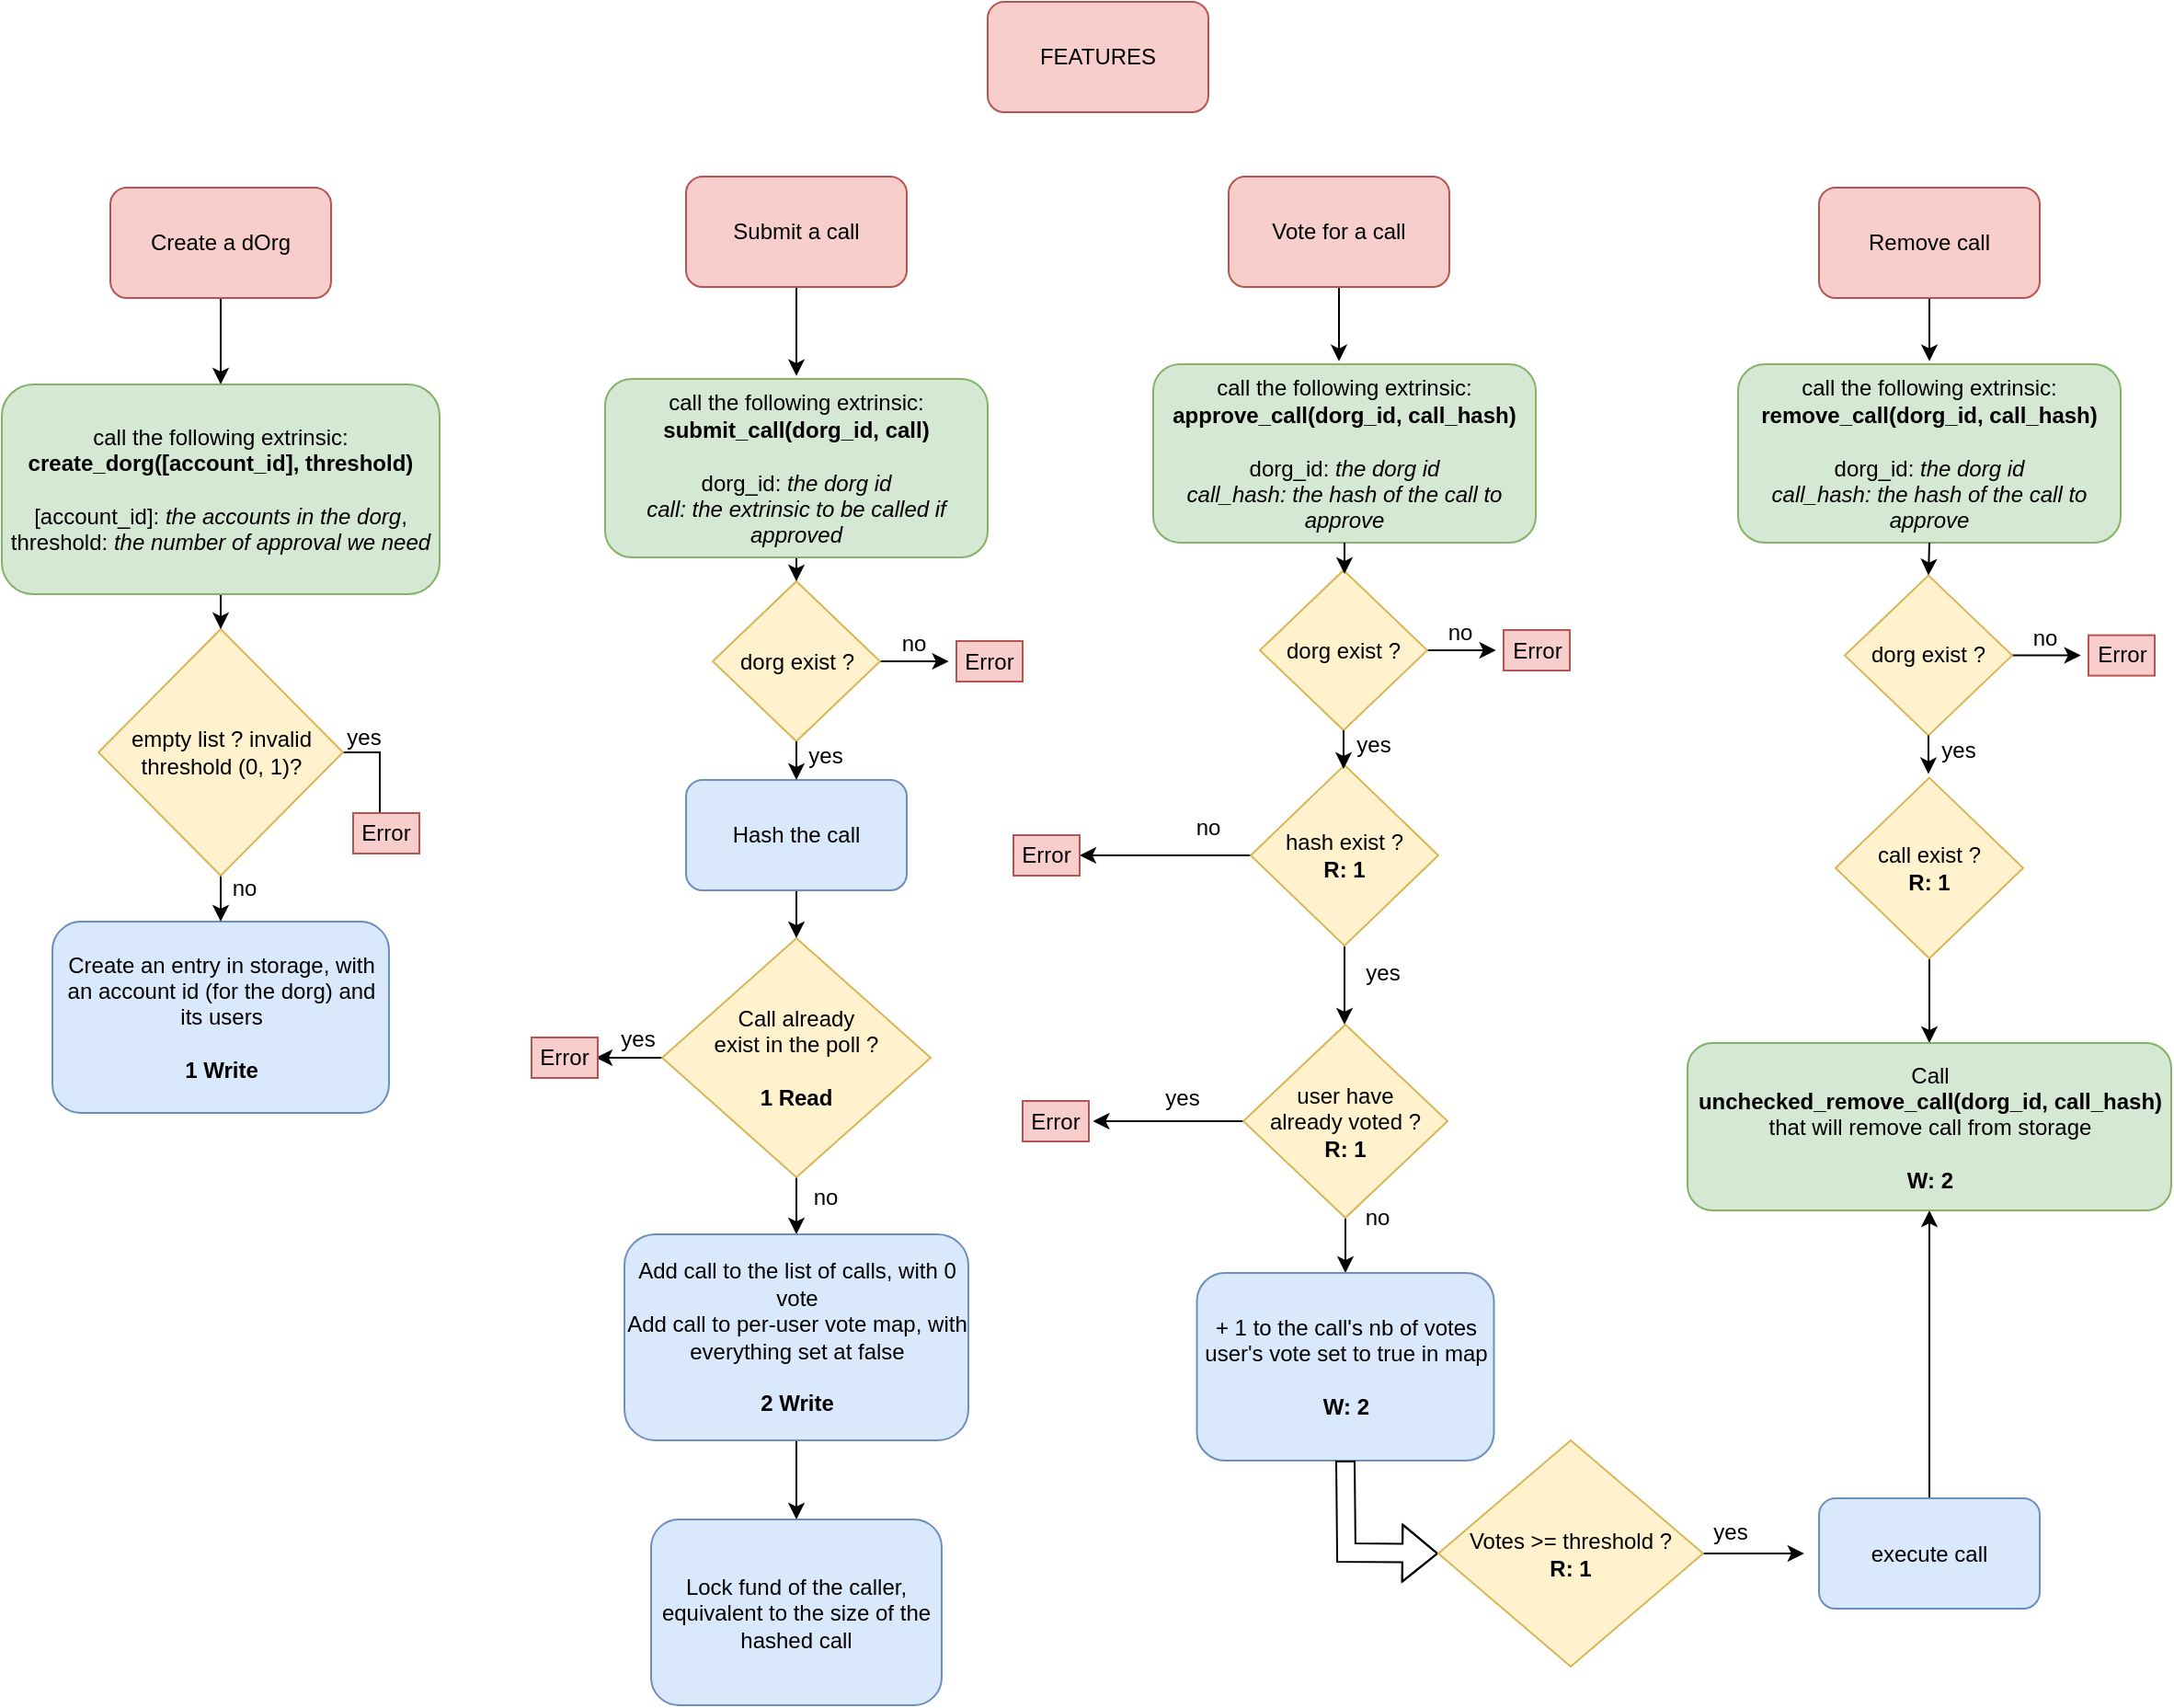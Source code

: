 <mxfile version="18.0.2" type="github">
  <diagram id="7CCgDmgDRAk3FX0dmjGh" name="Page-1">
    <mxGraphModel dx="2205" dy="931" grid="0" gridSize="10" guides="1" tooltips="1" connect="1" arrows="1" fold="1" page="0" pageScale="1" pageWidth="4000" pageHeight="4000" math="0" shadow="0">
      <root>
        <mxCell id="0" />
        <mxCell id="1" parent="0" />
        <mxCell id="Rgg8qXYijjIjAc1FM_RE-1" value="FEATURES" style="rounded=1;whiteSpace=wrap;html=1;fillColor=#f8cecc;strokeColor=#b85450;" parent="1" vertex="1">
          <mxGeometry x="572" y="13" width="120" height="60" as="geometry" />
        </mxCell>
        <mxCell id="e0RKrM8yckFqXr-OMky5-4" style="edgeStyle=orthogonalEdgeStyle;rounded=0;orthogonalLoop=1;jettySize=auto;html=1;entryX=0.5;entryY=0;entryDx=0;entryDy=0;fontSize=12;" edge="1" parent="1" source="Rgg8qXYijjIjAc1FM_RE-2" target="e0RKrM8yckFqXr-OMky5-2">
          <mxGeometry relative="1" as="geometry" />
        </mxCell>
        <mxCell id="Rgg8qXYijjIjAc1FM_RE-2" value="Create a dOrg" style="rounded=1;whiteSpace=wrap;html=1;fillColor=#f8cecc;strokeColor=#b85450;" parent="1" vertex="1">
          <mxGeometry x="95" y="114" width="120" height="60" as="geometry" />
        </mxCell>
        <mxCell id="e0RKrM8yckFqXr-OMky5-19" style="edgeStyle=orthogonalEdgeStyle;rounded=0;orthogonalLoop=1;jettySize=auto;html=1;fontSize=12;" edge="1" parent="1" source="Rgg8qXYijjIjAc1FM_RE-3">
          <mxGeometry relative="1" as="geometry">
            <mxPoint x="468" y="216.4" as="targetPoint" />
          </mxGeometry>
        </mxCell>
        <mxCell id="Rgg8qXYijjIjAc1FM_RE-3" value="Submit a call" style="rounded=1;whiteSpace=wrap;html=1;fillColor=#f8cecc;strokeColor=#b85450;" parent="1" vertex="1">
          <mxGeometry x="408" y="108" width="120" height="60" as="geometry" />
        </mxCell>
        <mxCell id="e0RKrM8yckFqXr-OMky5-28" style="edgeStyle=orthogonalEdgeStyle;rounded=0;orthogonalLoop=1;jettySize=auto;html=1;fontSize=12;" edge="1" parent="1" source="Rgg8qXYijjIjAc1FM_RE-4">
          <mxGeometry relative="1" as="geometry">
            <mxPoint x="763" y="208.4" as="targetPoint" />
          </mxGeometry>
        </mxCell>
        <mxCell id="Rgg8qXYijjIjAc1FM_RE-4" value="Vote for a call" style="rounded=1;whiteSpace=wrap;html=1;fillColor=#f8cecc;strokeColor=#b85450;" parent="1" vertex="1">
          <mxGeometry x="703" y="108" width="120" height="60" as="geometry" />
        </mxCell>
        <mxCell id="e0RKrM8yckFqXr-OMky5-60" style="edgeStyle=orthogonalEdgeStyle;rounded=0;orthogonalLoop=1;jettySize=auto;html=1;fontSize=12;" edge="1" parent="1" source="Rgg8qXYijjIjAc1FM_RE-5">
          <mxGeometry relative="1" as="geometry">
            <mxPoint x="1084" y="208.364" as="targetPoint" />
          </mxGeometry>
        </mxCell>
        <mxCell id="Rgg8qXYijjIjAc1FM_RE-5" value="Remove call" style="rounded=1;whiteSpace=wrap;html=1;fillColor=#f8cecc;strokeColor=#b85450;" parent="1" vertex="1">
          <mxGeometry x="1024" y="114" width="120" height="60" as="geometry" />
        </mxCell>
        <mxCell id="e0RKrM8yckFqXr-OMky5-7" style="edgeStyle=orthogonalEdgeStyle;rounded=0;orthogonalLoop=1;jettySize=auto;html=1;fontSize=12;" edge="1" parent="1" source="e0RKrM8yckFqXr-OMky5-2" target="e0RKrM8yckFqXr-OMky5-6">
          <mxGeometry relative="1" as="geometry" />
        </mxCell>
        <mxCell id="e0RKrM8yckFqXr-OMky5-2" value="&lt;div&gt;call the following extrinsic:&lt;br&gt;&lt;b&gt;&lt;/b&gt;&lt;/div&gt;&lt;div&gt;&lt;b&gt;create_dorg([account_id], threshold)&lt;/b&gt;&lt;/div&gt;&lt;div&gt;&lt;br&gt;&lt;/div&gt;&lt;div&gt;[account_id]: &lt;font style=&quot;font-size: 12px;&quot;&gt;&lt;i&gt;the accounts in the dorg&lt;/i&gt;&lt;/font&gt;,&lt;/div&gt;&lt;div&gt;threshold: &lt;font style=&quot;font-size: 9px;&quot;&gt;&lt;i&gt;&lt;font style=&quot;font-size: 12px;&quot;&gt;the number of approval we need &lt;/font&gt;&lt;br&gt;&lt;/i&gt;&lt;/font&gt;&lt;/div&gt;" style="rounded=1;whiteSpace=wrap;html=1;fillColor=#d5e8d4;strokeColor=#82b366;" vertex="1" parent="1">
          <mxGeometry x="36" y="221" width="238" height="114" as="geometry" />
        </mxCell>
        <mxCell id="e0RKrM8yckFqXr-OMky5-5" value="&lt;div&gt;Create an entry in storage, with an account id (for the dorg) and its users&lt;/div&gt;&lt;div&gt;&lt;br&gt;&lt;/div&gt;&lt;b&gt;1 Write&lt;/b&gt;" style="rounded=1;whiteSpace=wrap;html=1;fontSize=12;fillColor=#dae8fc;strokeColor=#6c8ebf;" vertex="1" parent="1">
          <mxGeometry x="63.5" y="513" width="183" height="104" as="geometry" />
        </mxCell>
        <mxCell id="e0RKrM8yckFqXr-OMky5-8" style="edgeStyle=orthogonalEdgeStyle;rounded=0;orthogonalLoop=1;jettySize=auto;html=1;entryX=0.5;entryY=0;entryDx=0;entryDy=0;fontSize=12;" edge="1" parent="1" source="e0RKrM8yckFqXr-OMky5-6" target="e0RKrM8yckFqXr-OMky5-5">
          <mxGeometry relative="1" as="geometry" />
        </mxCell>
        <mxCell id="e0RKrM8yckFqXr-OMky5-9" style="edgeStyle=orthogonalEdgeStyle;rounded=0;orthogonalLoop=1;jettySize=auto;html=1;fontSize=12;" edge="1" parent="1" source="e0RKrM8yckFqXr-OMky5-6" target="e0RKrM8yckFqXr-OMky5-10">
          <mxGeometry relative="1" as="geometry">
            <mxPoint x="245.207" y="421.0" as="targetPoint" />
          </mxGeometry>
        </mxCell>
        <mxCell id="e0RKrM8yckFqXr-OMky5-6" value="&lt;div&gt;empty list ? invalid threshold (0, 1)?&lt;br&gt;&lt;/div&gt;" style="rhombus;whiteSpace=wrap;html=1;fontSize=12;fillColor=#fff2cc;strokeColor=#d6b656;" vertex="1" parent="1">
          <mxGeometry x="88.5" y="354" width="133" height="134" as="geometry" />
        </mxCell>
        <mxCell id="e0RKrM8yckFqXr-OMky5-10" value="Error" style="rounded=0;whiteSpace=wrap;html=1;fontSize=12;fillColor=#f8cecc;strokeColor=#b85450;" vertex="1" parent="1">
          <mxGeometry x="227" y="454" width="36" height="22" as="geometry" />
        </mxCell>
        <mxCell id="e0RKrM8yckFqXr-OMky5-11" value="no" style="text;html=1;strokeColor=none;fillColor=none;align=center;verticalAlign=middle;whiteSpace=wrap;rounded=0;fontSize=12;" vertex="1" parent="1">
          <mxGeometry x="138" y="480" width="60" height="30" as="geometry" />
        </mxCell>
        <mxCell id="e0RKrM8yckFqXr-OMky5-12" value="yes" style="text;html=1;strokeColor=none;fillColor=none;align=center;verticalAlign=middle;whiteSpace=wrap;rounded=0;fontSize=12;" vertex="1" parent="1">
          <mxGeometry x="203" y="398" width="60" height="30" as="geometry" />
        </mxCell>
        <mxCell id="e0RKrM8yckFqXr-OMky5-65" style="edgeStyle=orthogonalEdgeStyle;rounded=0;orthogonalLoop=1;jettySize=auto;html=1;entryX=0.5;entryY=0;entryDx=0;entryDy=0;fontSize=12;" edge="1" parent="1" source="e0RKrM8yckFqXr-OMky5-13" target="e0RKrM8yckFqXr-OMky5-61">
          <mxGeometry relative="1" as="geometry" />
        </mxCell>
        <mxCell id="e0RKrM8yckFqXr-OMky5-13" value="&lt;div&gt;call the following extrinsic:&lt;/div&gt;&lt;div&gt;&lt;b&gt;submit_call(dorg_id, call)&lt;/b&gt;&lt;br&gt;&lt;/div&gt;&lt;div&gt;&lt;br&gt;&lt;/div&gt;&lt;div&gt;dorg_id: &lt;i&gt;the dorg id&lt;/i&gt;&lt;/div&gt;&lt;div&gt;&lt;i&gt;call: the extrinsic to be called if approved&lt;/i&gt;&lt;br&gt;&lt;/div&gt;" style="rounded=1;whiteSpace=wrap;html=1;fontSize=12;fillColor=#d5e8d4;strokeColor=#82b366;" vertex="1" parent="1">
          <mxGeometry x="364" y="218" width="208" height="97" as="geometry" />
        </mxCell>
        <mxCell id="e0RKrM8yckFqXr-OMky5-21" style="edgeStyle=orthogonalEdgeStyle;rounded=0;orthogonalLoop=1;jettySize=auto;html=1;fontSize=12;" edge="1" parent="1" source="e0RKrM8yckFqXr-OMky5-17" target="e0RKrM8yckFqXr-OMky5-18">
          <mxGeometry relative="1" as="geometry" />
        </mxCell>
        <mxCell id="e0RKrM8yckFqXr-OMky5-17" value="Hash the call" style="rounded=1;whiteSpace=wrap;html=1;fontSize=12;fillColor=#dae8fc;strokeColor=#6c8ebf;" vertex="1" parent="1">
          <mxGeometry x="408" y="436" width="120" height="60" as="geometry" />
        </mxCell>
        <mxCell id="e0RKrM8yckFqXr-OMky5-22" style="edgeStyle=orthogonalEdgeStyle;rounded=0;orthogonalLoop=1;jettySize=auto;html=1;fontSize=12;" edge="1" parent="1" source="e0RKrM8yckFqXr-OMky5-18" target="e0RKrM8yckFqXr-OMky5-23">
          <mxGeometry relative="1" as="geometry">
            <mxPoint x="468" y="692" as="targetPoint" />
          </mxGeometry>
        </mxCell>
        <mxCell id="e0RKrM8yckFqXr-OMky5-25" style="edgeStyle=orthogonalEdgeStyle;rounded=0;orthogonalLoop=1;jettySize=auto;html=1;entryX=1;entryY=0.5;entryDx=0;entryDy=0;fontSize=12;" edge="1" parent="1" source="e0RKrM8yckFqXr-OMky5-18">
          <mxGeometry relative="1" as="geometry">
            <mxPoint x="359" y="587" as="targetPoint" />
          </mxGeometry>
        </mxCell>
        <mxCell id="e0RKrM8yckFqXr-OMky5-18" value="&lt;div&gt;Call already&lt;/div&gt;&lt;div&gt;exist in the poll ?&lt;/div&gt;&lt;div&gt;&lt;br&gt;&lt;/div&gt;&lt;div&gt;&lt;b&gt;1 Read&lt;/b&gt;&lt;br&gt;&lt;/div&gt;" style="rhombus;whiteSpace=wrap;html=1;fontSize=12;fillColor=#fff2cc;strokeColor=#d6b656;" vertex="1" parent="1">
          <mxGeometry x="395" y="522" width="146" height="130" as="geometry" />
        </mxCell>
        <mxCell id="e0RKrM8yckFqXr-OMky5-29" style="edgeStyle=orthogonalEdgeStyle;rounded=0;orthogonalLoop=1;jettySize=auto;html=1;fontSize=12;" edge="1" parent="1" source="e0RKrM8yckFqXr-OMky5-23" target="e0RKrM8yckFqXr-OMky5-30">
          <mxGeometry relative="1" as="geometry">
            <mxPoint x="468" y="788.8" as="targetPoint" />
          </mxGeometry>
        </mxCell>
        <mxCell id="e0RKrM8yckFqXr-OMky5-23" value="&lt;div&gt;Add call to the list of calls, with 0 vote&lt;/div&gt;&lt;div&gt;Add call to per-user vote map, with everything set at false &lt;br&gt;&lt;/div&gt;&lt;div&gt;&lt;br&gt;&lt;/div&gt;&lt;div&gt;&lt;b&gt;2 Write&lt;/b&gt;&lt;br&gt;&lt;/div&gt;" style="rounded=1;whiteSpace=wrap;html=1;fontSize=12;fillColor=#dae8fc;strokeColor=#6c8ebf;" vertex="1" parent="1">
          <mxGeometry x="374.5" y="683" width="187" height="112" as="geometry" />
        </mxCell>
        <mxCell id="e0RKrM8yckFqXr-OMky5-24" value="Error" style="rounded=0;whiteSpace=wrap;html=1;fontSize=12;fillColor=#f8cecc;strokeColor=#b85450;" vertex="1" parent="1">
          <mxGeometry x="324" y="576" width="36" height="22" as="geometry" />
        </mxCell>
        <mxCell id="e0RKrM8yckFqXr-OMky5-26" value="yes" style="text;html=1;strokeColor=none;fillColor=none;align=center;verticalAlign=middle;whiteSpace=wrap;rounded=0;fontSize=12;" vertex="1" parent="1">
          <mxGeometry x="352" y="562" width="60" height="30" as="geometry" />
        </mxCell>
        <mxCell id="e0RKrM8yckFqXr-OMky5-27" value="no" style="text;html=1;strokeColor=none;fillColor=none;align=center;verticalAlign=middle;whiteSpace=wrap;rounded=0;fontSize=12;" vertex="1" parent="1">
          <mxGeometry x="454" y="648" width="60" height="30" as="geometry" />
        </mxCell>
        <mxCell id="e0RKrM8yckFqXr-OMky5-30" value="Lock fund of the caller, equivalent to the size of the hashed call" style="rounded=1;whiteSpace=wrap;html=1;fontSize=12;fillColor=#dae8fc;strokeColor=#6c8ebf;" vertex="1" parent="1">
          <mxGeometry x="389" y="838" width="158" height="101" as="geometry" />
        </mxCell>
        <mxCell id="e0RKrM8yckFqXr-OMky5-31" value="&lt;div&gt;call the following extrinsic:&lt;/div&gt;&lt;div&gt;&lt;b&gt;approve_call(dorg_id, call_hash)&lt;/b&gt;&lt;br&gt;&lt;/div&gt;&lt;div&gt;&lt;br&gt;&lt;/div&gt;&lt;div&gt;dorg_id: &lt;i&gt;the dorg id&lt;/i&gt;&lt;/div&gt;&lt;div&gt;&lt;i&gt;call_hash: the hash of the call to approve&lt;/i&gt;&lt;br&gt;&lt;/div&gt;" style="rounded=1;whiteSpace=wrap;html=1;fontSize=12;fillColor=#d5e8d4;strokeColor=#82b366;" vertex="1" parent="1">
          <mxGeometry x="662" y="210" width="208" height="97" as="geometry" />
        </mxCell>
        <mxCell id="e0RKrM8yckFqXr-OMky5-35" style="edgeStyle=orthogonalEdgeStyle;rounded=0;orthogonalLoop=1;jettySize=auto;html=1;entryX=1;entryY=0.5;entryDx=0;entryDy=0;fontSize=12;" edge="1" parent="1" source="e0RKrM8yckFqXr-OMky5-33" target="e0RKrM8yckFqXr-OMky5-34">
          <mxGeometry relative="1" as="geometry" />
        </mxCell>
        <mxCell id="e0RKrM8yckFqXr-OMky5-38" style="edgeStyle=orthogonalEdgeStyle;rounded=0;orthogonalLoop=1;jettySize=auto;html=1;fontSize=12;" edge="1" parent="1" source="e0RKrM8yckFqXr-OMky5-33">
          <mxGeometry relative="1" as="geometry">
            <mxPoint x="766" y="569" as="targetPoint" />
          </mxGeometry>
        </mxCell>
        <mxCell id="e0RKrM8yckFqXr-OMky5-33" value="&lt;div&gt;hash exist ?&lt;/div&gt;&lt;div&gt;&lt;b&gt;R: 1&lt;/b&gt;&lt;br&gt;&lt;/div&gt;" style="rhombus;whiteSpace=wrap;html=1;fontSize=12;fillColor=#fff2cc;strokeColor=#d6b656;" vertex="1" parent="1">
          <mxGeometry x="715" y="427.9" width="102" height="98.2" as="geometry" />
        </mxCell>
        <mxCell id="e0RKrM8yckFqXr-OMky5-34" value="Error" style="rounded=0;whiteSpace=wrap;html=1;fontSize=12;fillColor=#f8cecc;strokeColor=#b85450;" vertex="1" parent="1">
          <mxGeometry x="586" y="466" width="36" height="22" as="geometry" />
        </mxCell>
        <mxCell id="e0RKrM8yckFqXr-OMky5-36" value="no" style="text;html=1;strokeColor=none;fillColor=none;align=center;verticalAlign=middle;whiteSpace=wrap;rounded=0;fontSize=12;" vertex="1" parent="1">
          <mxGeometry x="662" y="447" width="60" height="30" as="geometry" />
        </mxCell>
        <mxCell id="e0RKrM8yckFqXr-OMky5-37" value="yes" style="text;html=1;strokeColor=none;fillColor=none;align=center;verticalAlign=middle;whiteSpace=wrap;rounded=0;fontSize=12;" vertex="1" parent="1">
          <mxGeometry x="757" y="526.1" width="60" height="30" as="geometry" />
        </mxCell>
        <mxCell id="e0RKrM8yckFqXr-OMky5-42" style="edgeStyle=orthogonalEdgeStyle;rounded=0;orthogonalLoop=1;jettySize=auto;html=1;fontSize=12;" edge="1" parent="1" source="e0RKrM8yckFqXr-OMky5-40">
          <mxGeometry relative="1" as="geometry">
            <mxPoint x="629.2" y="621.5" as="targetPoint" />
          </mxGeometry>
        </mxCell>
        <mxCell id="e0RKrM8yckFqXr-OMky5-46" style="edgeStyle=orthogonalEdgeStyle;rounded=0;orthogonalLoop=1;jettySize=auto;html=1;entryX=0.5;entryY=0;entryDx=0;entryDy=0;fontSize=12;" edge="1" parent="1" source="e0RKrM8yckFqXr-OMky5-40" target="e0RKrM8yckFqXr-OMky5-45">
          <mxGeometry relative="1" as="geometry" />
        </mxCell>
        <mxCell id="e0RKrM8yckFqXr-OMky5-40" value="&lt;div&gt;user have&lt;/div&gt;&lt;div&gt;already voted ?&lt;/div&gt;&lt;div&gt;&lt;b&gt;R: 1&lt;/b&gt;&lt;br&gt;&lt;/div&gt;" style="rhombus;whiteSpace=wrap;html=1;fontSize=12;fillColor=#fff2cc;strokeColor=#d6b656;" vertex="1" parent="1">
          <mxGeometry x="711" y="569" width="111" height="105" as="geometry" />
        </mxCell>
        <mxCell id="e0RKrM8yckFqXr-OMky5-41" value="Error" style="rounded=0;whiteSpace=wrap;html=1;fontSize=12;fillColor=#f8cecc;strokeColor=#b85450;" vertex="1" parent="1">
          <mxGeometry x="591" y="610.5" width="36" height="22" as="geometry" />
        </mxCell>
        <mxCell id="e0RKrM8yckFqXr-OMky5-43" value="no" style="text;html=1;strokeColor=none;fillColor=none;align=center;verticalAlign=middle;whiteSpace=wrap;rounded=0;fontSize=12;" vertex="1" parent="1">
          <mxGeometry x="754" y="659" width="60" height="30" as="geometry" />
        </mxCell>
        <mxCell id="e0RKrM8yckFqXr-OMky5-44" value="yes" style="text;html=1;strokeColor=none;fillColor=none;align=center;verticalAlign=middle;whiteSpace=wrap;rounded=0;fontSize=12;" vertex="1" parent="1">
          <mxGeometry x="648" y="594" width="60" height="30" as="geometry" />
        </mxCell>
        <mxCell id="e0RKrM8yckFqXr-OMky5-45" value="&lt;div&gt;+ 1 to the call&#39;s nb of votes&lt;/div&gt;&lt;div&gt;user&#39;s vote set to true in map&lt;/div&gt;&lt;div&gt;&lt;b&gt;&lt;br&gt;&lt;/b&gt;&lt;/div&gt;&lt;div&gt;&lt;b&gt;W: 2&lt;/b&gt;&lt;br&gt;&lt;/div&gt;" style="rounded=1;whiteSpace=wrap;html=1;fontSize=12;fillColor=#dae8fc;strokeColor=#6c8ebf;" vertex="1" parent="1">
          <mxGeometry x="685.75" y="704" width="161.5" height="102" as="geometry" />
        </mxCell>
        <mxCell id="e0RKrM8yckFqXr-OMky5-47" value="" style="shape=flexArrow;endArrow=classic;html=1;rounded=0;fontSize=12;exitX=0.5;exitY=1;exitDx=0;exitDy=0;entryX=0;entryY=0.5;entryDx=0;entryDy=0;" edge="1" parent="1">
          <mxGeometry width="50" height="50" relative="1" as="geometry">
            <mxPoint x="766.5" y="806.0" as="sourcePoint" />
            <mxPoint x="817" y="856.5" as="targetPoint" />
            <Array as="points">
              <mxPoint x="767" y="856" />
            </Array>
          </mxGeometry>
        </mxCell>
        <mxCell id="e0RKrM8yckFqXr-OMky5-88" style="edgeStyle=orthogonalEdgeStyle;rounded=0;orthogonalLoop=1;jettySize=auto;html=1;fontSize=12;" edge="1" parent="1" source="e0RKrM8yckFqXr-OMky5-49">
          <mxGeometry relative="1" as="geometry">
            <mxPoint x="1015.903" y="856.5" as="targetPoint" />
          </mxGeometry>
        </mxCell>
        <mxCell id="e0RKrM8yckFqXr-OMky5-49" value="&lt;div&gt;Votes &amp;gt;= threshold ?&lt;/div&gt;&lt;b&gt;R: 1&lt;/b&gt;" style="rhombus;whiteSpace=wrap;html=1;fontSize=12;fillColor=#fff2cc;strokeColor=#d6b656;" vertex="1" parent="1">
          <mxGeometry x="817" y="795" width="144" height="123" as="geometry" />
        </mxCell>
        <mxCell id="e0RKrM8yckFqXr-OMky5-50" value="yes" style="text;html=1;strokeColor=none;fillColor=none;align=center;verticalAlign=middle;whiteSpace=wrap;rounded=0;fontSize=12;" vertex="1" parent="1">
          <mxGeometry x="946" y="830" width="60" height="30" as="geometry" />
        </mxCell>
        <mxCell id="e0RKrM8yckFqXr-OMky5-91" style="edgeStyle=orthogonalEdgeStyle;rounded=0;orthogonalLoop=1;jettySize=auto;html=1;fontSize=12;" edge="1" parent="1" source="e0RKrM8yckFqXr-OMky5-51" target="e0RKrM8yckFqXr-OMky5-58">
          <mxGeometry relative="1" as="geometry" />
        </mxCell>
        <mxCell id="e0RKrM8yckFqXr-OMky5-51" value="execute call" style="rounded=1;whiteSpace=wrap;html=1;fontSize=12;fillColor=#dae8fc;strokeColor=#6c8ebf;" vertex="1" parent="1">
          <mxGeometry x="1024" y="826.5" width="120" height="60" as="geometry" />
        </mxCell>
        <mxCell id="e0RKrM8yckFqXr-OMky5-59" style="edgeStyle=orthogonalEdgeStyle;rounded=0;orthogonalLoop=1;jettySize=auto;html=1;entryX=0.5;entryY=0;entryDx=0;entryDy=0;fontSize=12;" edge="1" parent="1" source="e0RKrM8yckFqXr-OMky5-55" target="e0RKrM8yckFqXr-OMky5-58">
          <mxGeometry relative="1" as="geometry" />
        </mxCell>
        <mxCell id="e0RKrM8yckFqXr-OMky5-55" value="&lt;div&gt;call exist ?&lt;/div&gt;&lt;div&gt;&lt;b&gt;R: 1&lt;/b&gt;&lt;br&gt;&lt;/div&gt;" style="rhombus;whiteSpace=wrap;html=1;fontSize=12;fillColor=#fff2cc;strokeColor=#d6b656;" vertex="1" parent="1">
          <mxGeometry x="1033" y="434.8" width="102" height="98.2" as="geometry" />
        </mxCell>
        <mxCell id="e0RKrM8yckFqXr-OMky5-56" value="&lt;div&gt;call the following extrinsic:&lt;/div&gt;&lt;div&gt;&lt;b&gt;remove_call(dorg_id, call_hash)&lt;/b&gt;&lt;br&gt;&lt;/div&gt;&lt;div&gt;&lt;br&gt;&lt;/div&gt;&lt;div&gt;dorg_id: &lt;i&gt;the dorg id&lt;/i&gt;&lt;/div&gt;&lt;div&gt;&lt;i&gt;call_hash: the hash of the call to approve&lt;/i&gt;&lt;br&gt;&lt;/div&gt;" style="rounded=1;whiteSpace=wrap;html=1;fontSize=12;fillColor=#d5e8d4;strokeColor=#82b366;" vertex="1" parent="1">
          <mxGeometry x="980" y="210" width="208" height="97" as="geometry" />
        </mxCell>
        <mxCell id="e0RKrM8yckFqXr-OMky5-58" value="&lt;div&gt;Call&lt;/div&gt;&lt;div&gt;&lt;b&gt;unchecked_remove_call(dorg_id, call_hash)&lt;/b&gt;&lt;br&gt;&lt;/div&gt;&lt;div&gt;that will remove call from storage&lt;/div&gt;&lt;div&gt;&lt;br&gt;&lt;/div&gt;&lt;div&gt;&lt;b&gt;W: 2&lt;/b&gt;&lt;br&gt;&lt;/div&gt;" style="rounded=1;whiteSpace=wrap;html=1;fontSize=12;fillColor=#d5e8d4;strokeColor=#82b366;" vertex="1" parent="1">
          <mxGeometry x="952.5" y="579" width="263" height="91" as="geometry" />
        </mxCell>
        <mxCell id="e0RKrM8yckFqXr-OMky5-67" style="edgeStyle=orthogonalEdgeStyle;rounded=0;orthogonalLoop=1;jettySize=auto;html=1;fontSize=12;" edge="1" parent="1" source="e0RKrM8yckFqXr-OMky5-61">
          <mxGeometry relative="1" as="geometry">
            <mxPoint x="550.826" y="371.5" as="targetPoint" />
          </mxGeometry>
        </mxCell>
        <mxCell id="e0RKrM8yckFqXr-OMky5-61" value="dorg exist ?" style="rhombus;whiteSpace=wrap;html=1;fontSize=12;fillColor=#fff2cc;strokeColor=#d6b656;" vertex="1" parent="1">
          <mxGeometry x="422.5" y="328" width="91" height="87" as="geometry" />
        </mxCell>
        <mxCell id="e0RKrM8yckFqXr-OMky5-62" value="no" style="text;html=1;strokeColor=none;fillColor=none;align=center;verticalAlign=middle;whiteSpace=wrap;rounded=0;fontSize=12;" vertex="1" parent="1">
          <mxGeometry x="501.5" y="347" width="60" height="30" as="geometry" />
        </mxCell>
        <mxCell id="e0RKrM8yckFqXr-OMky5-63" value="yes" style="text;html=1;strokeColor=none;fillColor=none;align=center;verticalAlign=middle;whiteSpace=wrap;rounded=0;fontSize=12;" vertex="1" parent="1">
          <mxGeometry x="454" y="408" width="60" height="30" as="geometry" />
        </mxCell>
        <mxCell id="e0RKrM8yckFqXr-OMky5-64" value="Error" style="rounded=0;whiteSpace=wrap;html=1;fontSize=12;fillColor=#f8cecc;strokeColor=#b85450;" vertex="1" parent="1">
          <mxGeometry x="555" y="360.5" width="36" height="22" as="geometry" />
        </mxCell>
        <mxCell id="e0RKrM8yckFqXr-OMky5-66" value="" style="endArrow=classic;html=1;rounded=0;fontSize=12;exitX=0.5;exitY=1;exitDx=0;exitDy=0;entryX=0.5;entryY=0;entryDx=0;entryDy=0;" edge="1" parent="1" source="e0RKrM8yckFqXr-OMky5-61" target="e0RKrM8yckFqXr-OMky5-17">
          <mxGeometry width="50" height="50" relative="1" as="geometry">
            <mxPoint x="737" y="506" as="sourcePoint" />
            <mxPoint x="787" y="456" as="targetPoint" />
          </mxGeometry>
        </mxCell>
        <mxCell id="e0RKrM8yckFqXr-OMky5-68" style="edgeStyle=orthogonalEdgeStyle;rounded=0;orthogonalLoop=1;jettySize=auto;html=1;fontSize=12;" edge="1" parent="1" source="e0RKrM8yckFqXr-OMky5-69">
          <mxGeometry relative="1" as="geometry">
            <mxPoint x="848.326" y="365.5" as="targetPoint" />
          </mxGeometry>
        </mxCell>
        <mxCell id="e0RKrM8yckFqXr-OMky5-69" value="dorg exist ?" style="rhombus;whiteSpace=wrap;html=1;fontSize=12;fillColor=#fff2cc;strokeColor=#d6b656;" vertex="1" parent="1">
          <mxGeometry x="720" y="322" width="91" height="87" as="geometry" />
        </mxCell>
        <mxCell id="e0RKrM8yckFqXr-OMky5-70" value="no" style="text;html=1;strokeColor=none;fillColor=none;align=center;verticalAlign=middle;whiteSpace=wrap;rounded=0;fontSize=12;" vertex="1" parent="1">
          <mxGeometry x="799" y="341" width="60" height="30" as="geometry" />
        </mxCell>
        <mxCell id="e0RKrM8yckFqXr-OMky5-71" value="yes" style="text;html=1;strokeColor=none;fillColor=none;align=center;verticalAlign=middle;whiteSpace=wrap;rounded=0;fontSize=12;" vertex="1" parent="1">
          <mxGeometry x="751.5" y="402" width="60" height="30" as="geometry" />
        </mxCell>
        <mxCell id="e0RKrM8yckFqXr-OMky5-72" value="Error" style="rounded=0;whiteSpace=wrap;html=1;fontSize=12;fillColor=#f8cecc;strokeColor=#b85450;" vertex="1" parent="1">
          <mxGeometry x="852.5" y="354.5" width="36" height="22" as="geometry" />
        </mxCell>
        <mxCell id="e0RKrM8yckFqXr-OMky5-73" value="" style="endArrow=classic;html=1;rounded=0;fontSize=12;exitX=0.5;exitY=1;exitDx=0;exitDy=0;entryX=0.5;entryY=0;entryDx=0;entryDy=0;" edge="1" parent="1" source="e0RKrM8yckFqXr-OMky5-69">
          <mxGeometry width="50" height="50" relative="1" as="geometry">
            <mxPoint x="1034.5" y="500" as="sourcePoint" />
            <mxPoint x="765.5" y="430" as="targetPoint" />
          </mxGeometry>
        </mxCell>
        <mxCell id="e0RKrM8yckFqXr-OMky5-80" style="edgeStyle=orthogonalEdgeStyle;rounded=0;orthogonalLoop=1;jettySize=auto;html=1;fontSize=12;" edge="1" parent="1" source="e0RKrM8yckFqXr-OMky5-81">
          <mxGeometry relative="1" as="geometry">
            <mxPoint x="1166.326" y="368.3" as="targetPoint" />
          </mxGeometry>
        </mxCell>
        <mxCell id="e0RKrM8yckFqXr-OMky5-81" value="dorg exist ?" style="rhombus;whiteSpace=wrap;html=1;fontSize=12;fillColor=#fff2cc;strokeColor=#d6b656;" vertex="1" parent="1">
          <mxGeometry x="1038" y="324.8" width="91" height="87" as="geometry" />
        </mxCell>
        <mxCell id="e0RKrM8yckFqXr-OMky5-82" value="no" style="text;html=1;strokeColor=none;fillColor=none;align=center;verticalAlign=middle;whiteSpace=wrap;rounded=0;fontSize=12;" vertex="1" parent="1">
          <mxGeometry x="1117" y="343.8" width="60" height="30" as="geometry" />
        </mxCell>
        <mxCell id="e0RKrM8yckFqXr-OMky5-83" value="yes" style="text;html=1;strokeColor=none;fillColor=none;align=center;verticalAlign=middle;whiteSpace=wrap;rounded=0;fontSize=12;" vertex="1" parent="1">
          <mxGeometry x="1069.5" y="404.8" width="60" height="30" as="geometry" />
        </mxCell>
        <mxCell id="e0RKrM8yckFqXr-OMky5-84" value="Error" style="rounded=0;whiteSpace=wrap;html=1;fontSize=12;fillColor=#f8cecc;strokeColor=#b85450;" vertex="1" parent="1">
          <mxGeometry x="1170.5" y="357.3" width="36" height="22" as="geometry" />
        </mxCell>
        <mxCell id="e0RKrM8yckFqXr-OMky5-85" value="" style="endArrow=classic;html=1;rounded=0;fontSize=12;exitX=0.5;exitY=1;exitDx=0;exitDy=0;entryX=0.5;entryY=0;entryDx=0;entryDy=0;" edge="1" parent="1" source="e0RKrM8yckFqXr-OMky5-81">
          <mxGeometry width="50" height="50" relative="1" as="geometry">
            <mxPoint x="1352.5" y="502.8" as="sourcePoint" />
            <mxPoint x="1083.5" y="432.8" as="targetPoint" />
          </mxGeometry>
        </mxCell>
        <mxCell id="e0RKrM8yckFqXr-OMky5-86" value="" style="endArrow=classic;html=1;rounded=0;fontSize=12;exitX=0.5;exitY=1;exitDx=0;exitDy=0;entryX=0.5;entryY=0;entryDx=0;entryDy=0;" edge="1" parent="1" source="e0RKrM8yckFqXr-OMky5-56" target="e0RKrM8yckFqXr-OMky5-81">
          <mxGeometry width="50" height="50" relative="1" as="geometry">
            <mxPoint x="737" y="506" as="sourcePoint" />
            <mxPoint x="787" y="456" as="targetPoint" />
          </mxGeometry>
        </mxCell>
        <mxCell id="e0RKrM8yckFqXr-OMky5-87" value="" style="endArrow=classic;html=1;rounded=0;fontSize=12;exitX=0.5;exitY=1;exitDx=0;exitDy=0;" edge="1" parent="1" source="e0RKrM8yckFqXr-OMky5-31">
          <mxGeometry width="50" height="50" relative="1" as="geometry">
            <mxPoint x="737" y="506" as="sourcePoint" />
            <mxPoint x="766" y="324" as="targetPoint" />
          </mxGeometry>
        </mxCell>
      </root>
    </mxGraphModel>
  </diagram>
</mxfile>

